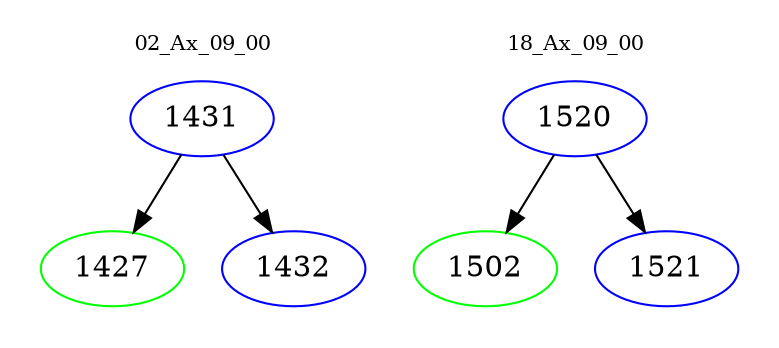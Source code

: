 digraph{
subgraph cluster_0 {
color = white
label = "02_Ax_09_00";
fontsize=10;
T0_1431 [label="1431", color="blue"]
T0_1431 -> T0_1427 [color="black"]
T0_1427 [label="1427", color="green"]
T0_1431 -> T0_1432 [color="black"]
T0_1432 [label="1432", color="blue"]
}
subgraph cluster_1 {
color = white
label = "18_Ax_09_00";
fontsize=10;
T1_1520 [label="1520", color="blue"]
T1_1520 -> T1_1502 [color="black"]
T1_1502 [label="1502", color="green"]
T1_1520 -> T1_1521 [color="black"]
T1_1521 [label="1521", color="blue"]
}
}

